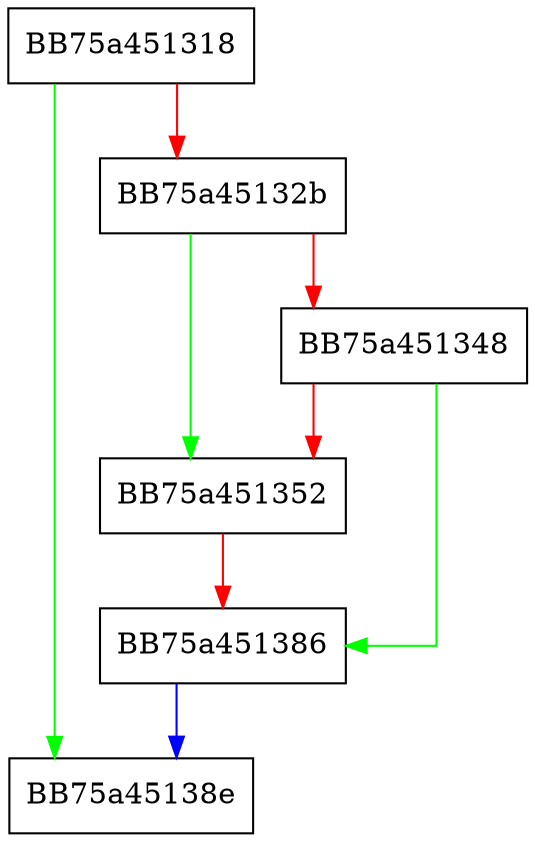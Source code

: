 digraph CancelTimerCallbacksAndDeleteTimer {
  node [shape="box"];
  graph [splines=ortho];
  BB75a451318 -> BB75a45138e [color="green"];
  BB75a451318 -> BB75a45132b [color="red"];
  BB75a45132b -> BB75a451352 [color="green"];
  BB75a45132b -> BB75a451348 [color="red"];
  BB75a451348 -> BB75a451386 [color="green"];
  BB75a451348 -> BB75a451352 [color="red"];
  BB75a451352 -> BB75a451386 [color="red"];
  BB75a451386 -> BB75a45138e [color="blue"];
}